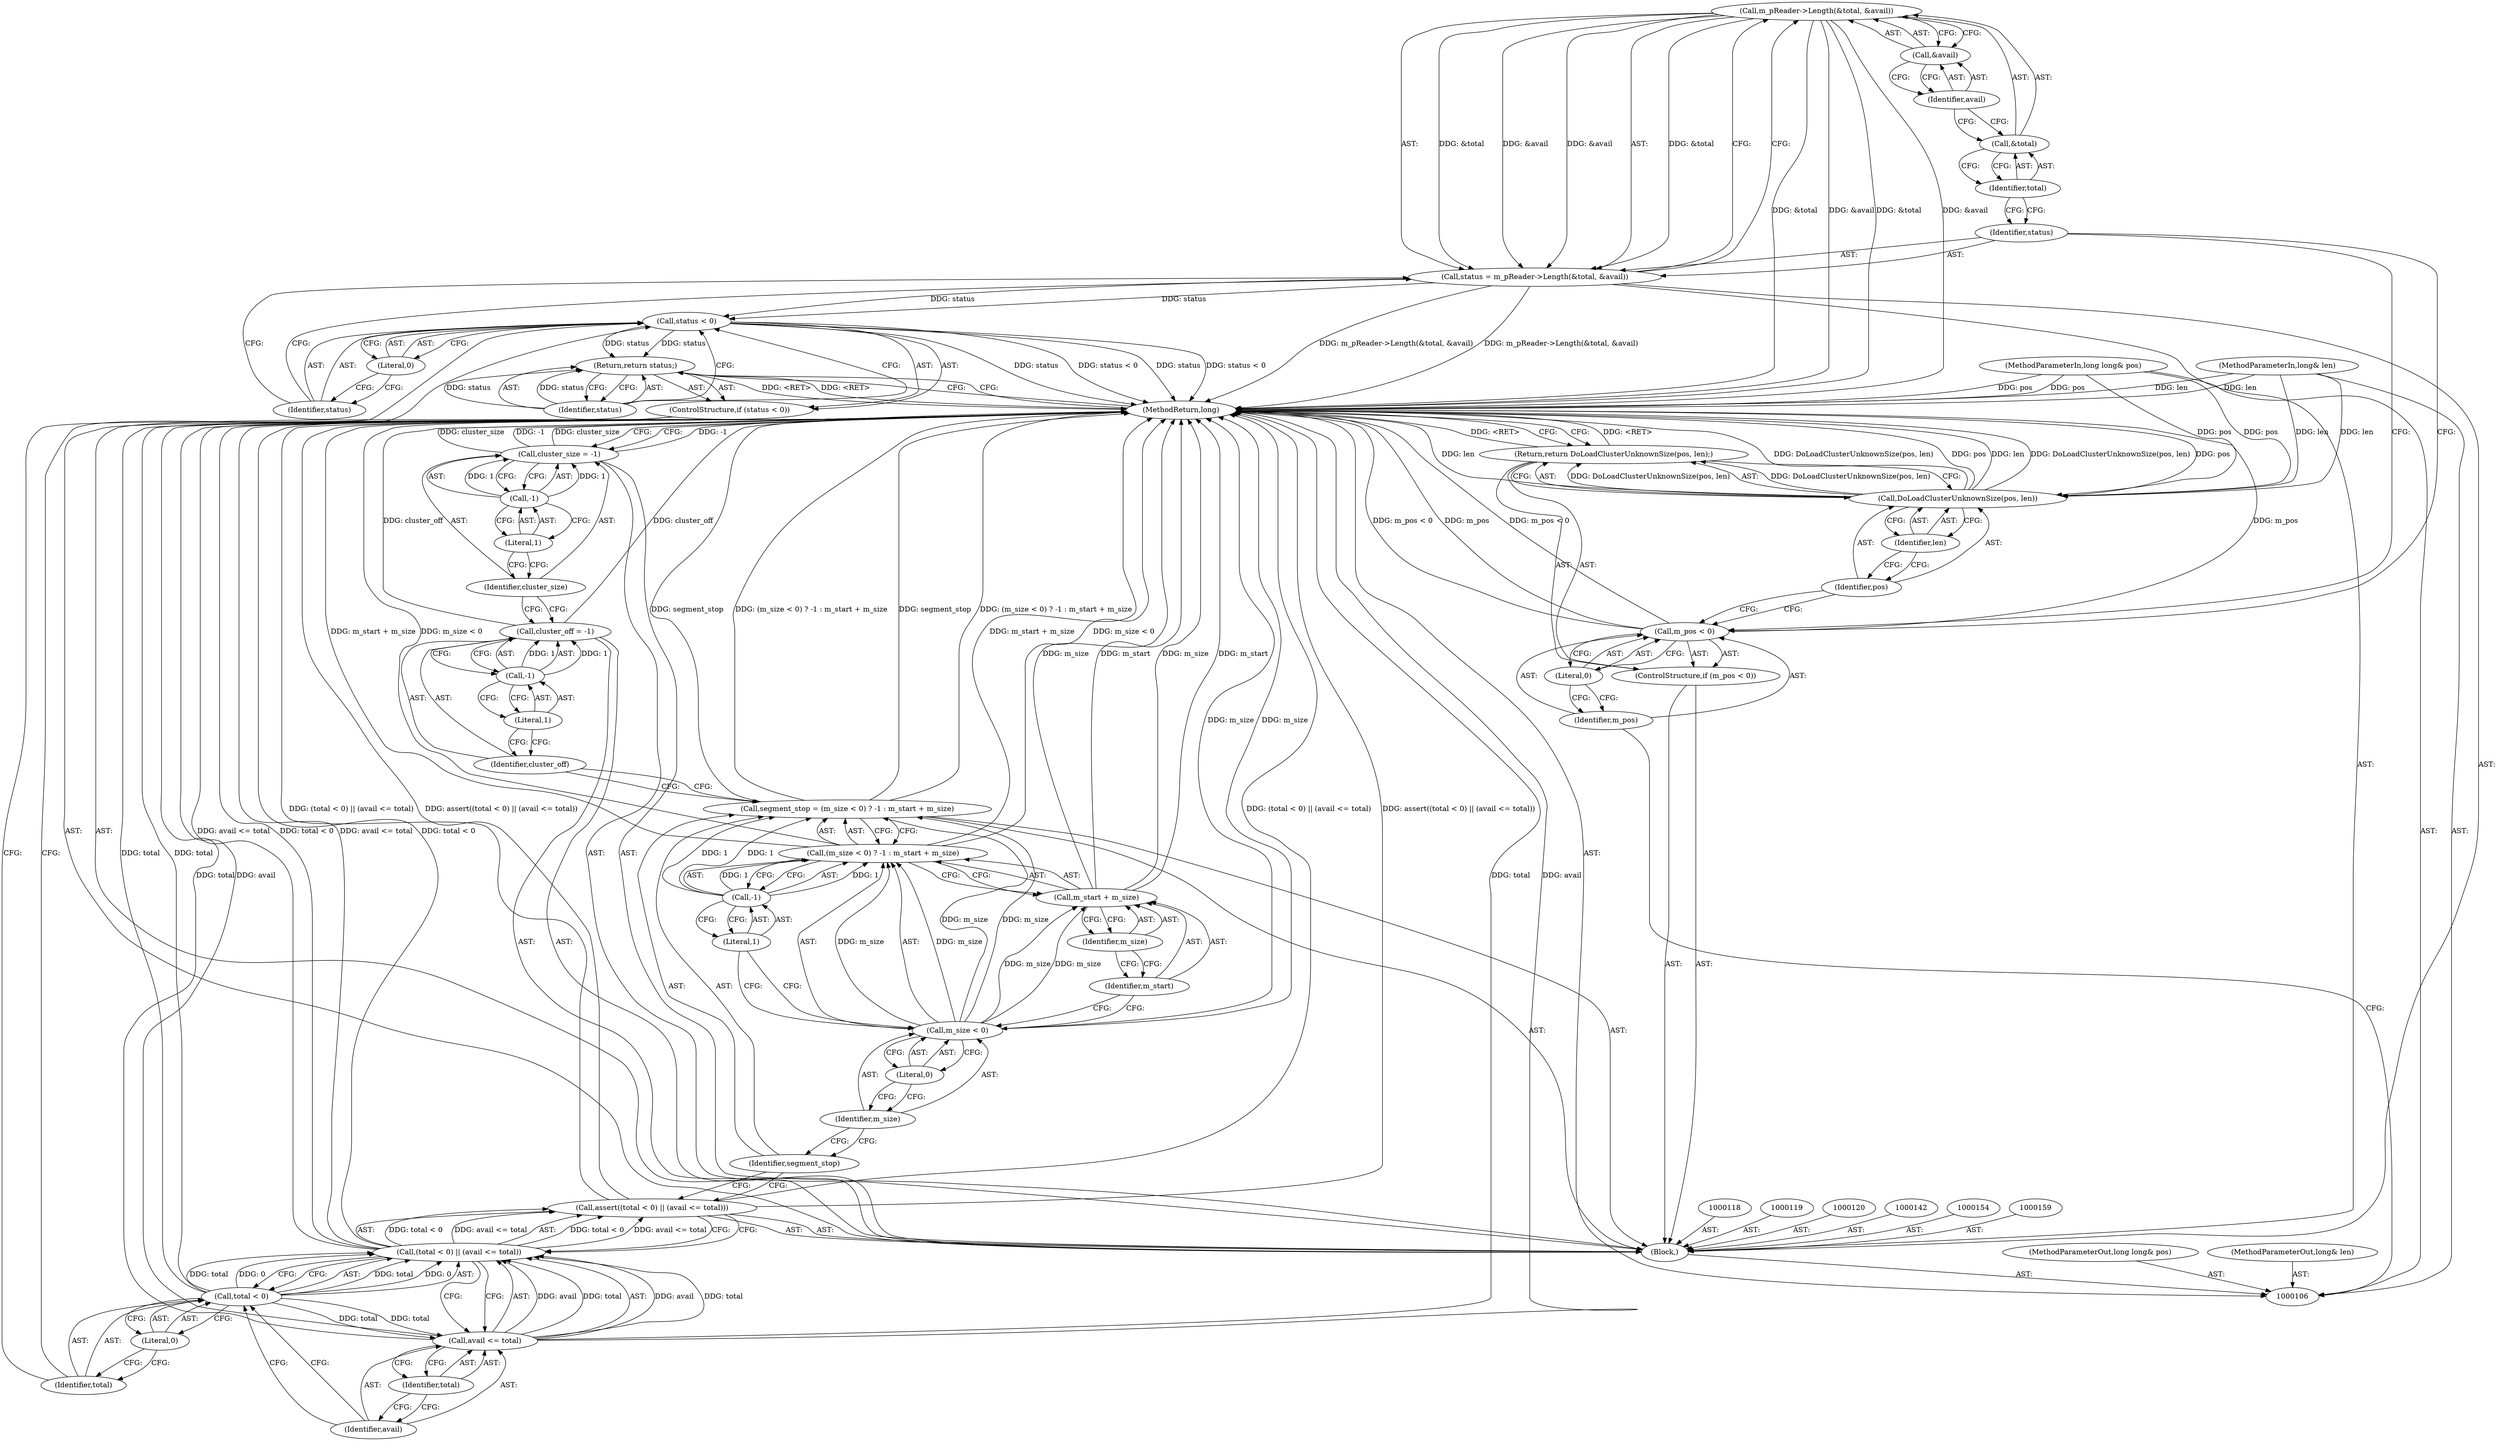 digraph "0_Android_04839626ed859623901ebd3a5fd483982186b59d_158" {
"1000123" [label="(Call,m_pReader->Length(&total, &avail))"];
"1000124" [label="(Call,&total)"];
"1000125" [label="(Identifier,total)"];
"1000126" [label="(Call,&avail)"];
"1000127" [label="(Identifier,avail)"];
"1000121" [label="(Call,status = m_pReader->Length(&total, &avail))"];
"1000122" [label="(Identifier,status)"];
"1000131" [label="(Literal,0)"];
"1000128" [label="(ControlStructure,if (status < 0))"];
"1000129" [label="(Call,status < 0)"];
"1000130" [label="(Identifier,status)"];
"1000133" [label="(Identifier,status)"];
"1000132" [label="(Return,return status;)"];
"1000136" [label="(Call,total < 0)"];
"1000137" [label="(Identifier,total)"];
"1000138" [label="(Literal,0)"];
"1000134" [label="(Call,assert((total < 0) || (avail <= total)))"];
"1000139" [label="(Call,avail <= total)"];
"1000140" [label="(Identifier,avail)"];
"1000141" [label="(Identifier,total)"];
"1000135" [label="(Call,(total < 0) || (avail <= total))"];
"1000143" [label="(Call,segment_stop = (m_size < 0) ? -1 : m_start + m_size)"];
"1000144" [label="(Identifier,segment_stop)"];
"1000145" [label="(Call,(m_size < 0) ? -1 : m_start + m_size)"];
"1000146" [label="(Call,m_size < 0)"];
"1000147" [label="(Identifier,m_size)"];
"1000148" [label="(Literal,0)"];
"1000149" [label="(Call,-1)"];
"1000150" [label="(Literal,1)"];
"1000151" [label="(Call,m_start + m_size)"];
"1000152" [label="(Identifier,m_start)"];
"1000153" [label="(Identifier,m_size)"];
"1000155" [label="(Call,cluster_off = -1)"];
"1000156" [label="(Identifier,cluster_off)"];
"1000157" [label="(Call,-1)"];
"1000158" [label="(Literal,1)"];
"1000160" [label="(Call,cluster_size = -1)"];
"1000161" [label="(Identifier,cluster_size)"];
"1000162" [label="(Call,-1)"];
"1000163" [label="(Literal,1)"];
"1000164" [label="(MethodReturn,long)"];
"1000107" [label="(MethodParameterIn,long long& pos)"];
"1000227" [label="(MethodParameterOut,long long& pos)"];
"1000108" [label="(MethodParameterIn,long& len)"];
"1000228" [label="(MethodParameterOut,long& len)"];
"1000109" [label="(Block,)"];
"1000113" [label="(Literal,0)"];
"1000110" [label="(ControlStructure,if (m_pos < 0))"];
"1000111" [label="(Call,m_pos < 0)"];
"1000112" [label="(Identifier,m_pos)"];
"1000115" [label="(Call,DoLoadClusterUnknownSize(pos, len))"];
"1000116" [label="(Identifier,pos)"];
"1000114" [label="(Return,return DoLoadClusterUnknownSize(pos, len);)"];
"1000117" [label="(Identifier,len)"];
"1000123" -> "1000121"  [label="AST: "];
"1000123" -> "1000126"  [label="CFG: "];
"1000124" -> "1000123"  [label="AST: "];
"1000126" -> "1000123"  [label="AST: "];
"1000121" -> "1000123"  [label="CFG: "];
"1000123" -> "1000164"  [label="DDG: &total"];
"1000123" -> "1000164"  [label="DDG: &avail"];
"1000123" -> "1000121"  [label="DDG: &total"];
"1000123" -> "1000121"  [label="DDG: &avail"];
"1000124" -> "1000123"  [label="AST: "];
"1000124" -> "1000125"  [label="CFG: "];
"1000125" -> "1000124"  [label="AST: "];
"1000127" -> "1000124"  [label="CFG: "];
"1000125" -> "1000124"  [label="AST: "];
"1000125" -> "1000122"  [label="CFG: "];
"1000124" -> "1000125"  [label="CFG: "];
"1000126" -> "1000123"  [label="AST: "];
"1000126" -> "1000127"  [label="CFG: "];
"1000127" -> "1000126"  [label="AST: "];
"1000123" -> "1000126"  [label="CFG: "];
"1000127" -> "1000126"  [label="AST: "];
"1000127" -> "1000124"  [label="CFG: "];
"1000126" -> "1000127"  [label="CFG: "];
"1000121" -> "1000109"  [label="AST: "];
"1000121" -> "1000123"  [label="CFG: "];
"1000122" -> "1000121"  [label="AST: "];
"1000123" -> "1000121"  [label="AST: "];
"1000130" -> "1000121"  [label="CFG: "];
"1000121" -> "1000164"  [label="DDG: m_pReader->Length(&total, &avail)"];
"1000123" -> "1000121"  [label="DDG: &total"];
"1000123" -> "1000121"  [label="DDG: &avail"];
"1000121" -> "1000129"  [label="DDG: status"];
"1000122" -> "1000121"  [label="AST: "];
"1000122" -> "1000111"  [label="CFG: "];
"1000125" -> "1000122"  [label="CFG: "];
"1000131" -> "1000129"  [label="AST: "];
"1000131" -> "1000130"  [label="CFG: "];
"1000129" -> "1000131"  [label="CFG: "];
"1000128" -> "1000109"  [label="AST: "];
"1000129" -> "1000128"  [label="AST: "];
"1000132" -> "1000128"  [label="AST: "];
"1000129" -> "1000128"  [label="AST: "];
"1000129" -> "1000131"  [label="CFG: "];
"1000130" -> "1000129"  [label="AST: "];
"1000131" -> "1000129"  [label="AST: "];
"1000133" -> "1000129"  [label="CFG: "];
"1000137" -> "1000129"  [label="CFG: "];
"1000129" -> "1000164"  [label="DDG: status"];
"1000129" -> "1000164"  [label="DDG: status < 0"];
"1000121" -> "1000129"  [label="DDG: status"];
"1000129" -> "1000132"  [label="DDG: status"];
"1000130" -> "1000129"  [label="AST: "];
"1000130" -> "1000121"  [label="CFG: "];
"1000131" -> "1000130"  [label="CFG: "];
"1000133" -> "1000132"  [label="AST: "];
"1000133" -> "1000129"  [label="CFG: "];
"1000132" -> "1000133"  [label="CFG: "];
"1000133" -> "1000132"  [label="DDG: status"];
"1000132" -> "1000128"  [label="AST: "];
"1000132" -> "1000133"  [label="CFG: "];
"1000133" -> "1000132"  [label="AST: "];
"1000164" -> "1000132"  [label="CFG: "];
"1000132" -> "1000164"  [label="DDG: <RET>"];
"1000133" -> "1000132"  [label="DDG: status"];
"1000129" -> "1000132"  [label="DDG: status"];
"1000136" -> "1000135"  [label="AST: "];
"1000136" -> "1000138"  [label="CFG: "];
"1000137" -> "1000136"  [label="AST: "];
"1000138" -> "1000136"  [label="AST: "];
"1000140" -> "1000136"  [label="CFG: "];
"1000135" -> "1000136"  [label="CFG: "];
"1000136" -> "1000164"  [label="DDG: total"];
"1000136" -> "1000135"  [label="DDG: total"];
"1000136" -> "1000135"  [label="DDG: 0"];
"1000136" -> "1000139"  [label="DDG: total"];
"1000137" -> "1000136"  [label="AST: "];
"1000137" -> "1000129"  [label="CFG: "];
"1000138" -> "1000137"  [label="CFG: "];
"1000138" -> "1000136"  [label="AST: "];
"1000138" -> "1000137"  [label="CFG: "];
"1000136" -> "1000138"  [label="CFG: "];
"1000134" -> "1000109"  [label="AST: "];
"1000134" -> "1000135"  [label="CFG: "];
"1000135" -> "1000134"  [label="AST: "];
"1000144" -> "1000134"  [label="CFG: "];
"1000134" -> "1000164"  [label="DDG: (total < 0) || (avail <= total)"];
"1000134" -> "1000164"  [label="DDG: assert((total < 0) || (avail <= total))"];
"1000135" -> "1000134"  [label="DDG: total < 0"];
"1000135" -> "1000134"  [label="DDG: avail <= total"];
"1000139" -> "1000135"  [label="AST: "];
"1000139" -> "1000141"  [label="CFG: "];
"1000140" -> "1000139"  [label="AST: "];
"1000141" -> "1000139"  [label="AST: "];
"1000135" -> "1000139"  [label="CFG: "];
"1000139" -> "1000164"  [label="DDG: total"];
"1000139" -> "1000164"  [label="DDG: avail"];
"1000139" -> "1000135"  [label="DDG: avail"];
"1000139" -> "1000135"  [label="DDG: total"];
"1000136" -> "1000139"  [label="DDG: total"];
"1000140" -> "1000139"  [label="AST: "];
"1000140" -> "1000136"  [label="CFG: "];
"1000141" -> "1000140"  [label="CFG: "];
"1000141" -> "1000139"  [label="AST: "];
"1000141" -> "1000140"  [label="CFG: "];
"1000139" -> "1000141"  [label="CFG: "];
"1000135" -> "1000134"  [label="AST: "];
"1000135" -> "1000136"  [label="CFG: "];
"1000135" -> "1000139"  [label="CFG: "];
"1000136" -> "1000135"  [label="AST: "];
"1000139" -> "1000135"  [label="AST: "];
"1000134" -> "1000135"  [label="CFG: "];
"1000135" -> "1000164"  [label="DDG: avail <= total"];
"1000135" -> "1000164"  [label="DDG: total < 0"];
"1000135" -> "1000134"  [label="DDG: total < 0"];
"1000135" -> "1000134"  [label="DDG: avail <= total"];
"1000136" -> "1000135"  [label="DDG: total"];
"1000136" -> "1000135"  [label="DDG: 0"];
"1000139" -> "1000135"  [label="DDG: avail"];
"1000139" -> "1000135"  [label="DDG: total"];
"1000143" -> "1000109"  [label="AST: "];
"1000143" -> "1000145"  [label="CFG: "];
"1000144" -> "1000143"  [label="AST: "];
"1000145" -> "1000143"  [label="AST: "];
"1000156" -> "1000143"  [label="CFG: "];
"1000143" -> "1000164"  [label="DDG: segment_stop"];
"1000143" -> "1000164"  [label="DDG: (m_size < 0) ? -1 : m_start + m_size"];
"1000149" -> "1000143"  [label="DDG: 1"];
"1000146" -> "1000143"  [label="DDG: m_size"];
"1000144" -> "1000143"  [label="AST: "];
"1000144" -> "1000134"  [label="CFG: "];
"1000147" -> "1000144"  [label="CFG: "];
"1000145" -> "1000143"  [label="AST: "];
"1000145" -> "1000149"  [label="CFG: "];
"1000145" -> "1000151"  [label="CFG: "];
"1000146" -> "1000145"  [label="AST: "];
"1000149" -> "1000145"  [label="AST: "];
"1000151" -> "1000145"  [label="AST: "];
"1000143" -> "1000145"  [label="CFG: "];
"1000145" -> "1000164"  [label="DDG: m_start + m_size"];
"1000145" -> "1000164"  [label="DDG: m_size < 0"];
"1000149" -> "1000145"  [label="DDG: 1"];
"1000146" -> "1000145"  [label="DDG: m_size"];
"1000146" -> "1000145"  [label="AST: "];
"1000146" -> "1000148"  [label="CFG: "];
"1000147" -> "1000146"  [label="AST: "];
"1000148" -> "1000146"  [label="AST: "];
"1000150" -> "1000146"  [label="CFG: "];
"1000152" -> "1000146"  [label="CFG: "];
"1000146" -> "1000164"  [label="DDG: m_size"];
"1000146" -> "1000143"  [label="DDG: m_size"];
"1000146" -> "1000145"  [label="DDG: m_size"];
"1000146" -> "1000151"  [label="DDG: m_size"];
"1000147" -> "1000146"  [label="AST: "];
"1000147" -> "1000144"  [label="CFG: "];
"1000148" -> "1000147"  [label="CFG: "];
"1000148" -> "1000146"  [label="AST: "];
"1000148" -> "1000147"  [label="CFG: "];
"1000146" -> "1000148"  [label="CFG: "];
"1000149" -> "1000145"  [label="AST: "];
"1000149" -> "1000150"  [label="CFG: "];
"1000150" -> "1000149"  [label="AST: "];
"1000145" -> "1000149"  [label="CFG: "];
"1000149" -> "1000143"  [label="DDG: 1"];
"1000149" -> "1000145"  [label="DDG: 1"];
"1000150" -> "1000149"  [label="AST: "];
"1000150" -> "1000146"  [label="CFG: "];
"1000149" -> "1000150"  [label="CFG: "];
"1000151" -> "1000145"  [label="AST: "];
"1000151" -> "1000153"  [label="CFG: "];
"1000152" -> "1000151"  [label="AST: "];
"1000153" -> "1000151"  [label="AST: "];
"1000145" -> "1000151"  [label="CFG: "];
"1000151" -> "1000164"  [label="DDG: m_size"];
"1000151" -> "1000164"  [label="DDG: m_start"];
"1000146" -> "1000151"  [label="DDG: m_size"];
"1000152" -> "1000151"  [label="AST: "];
"1000152" -> "1000146"  [label="CFG: "];
"1000153" -> "1000152"  [label="CFG: "];
"1000153" -> "1000151"  [label="AST: "];
"1000153" -> "1000152"  [label="CFG: "];
"1000151" -> "1000153"  [label="CFG: "];
"1000155" -> "1000109"  [label="AST: "];
"1000155" -> "1000157"  [label="CFG: "];
"1000156" -> "1000155"  [label="AST: "];
"1000157" -> "1000155"  [label="AST: "];
"1000161" -> "1000155"  [label="CFG: "];
"1000155" -> "1000164"  [label="DDG: cluster_off"];
"1000157" -> "1000155"  [label="DDG: 1"];
"1000156" -> "1000155"  [label="AST: "];
"1000156" -> "1000143"  [label="CFG: "];
"1000158" -> "1000156"  [label="CFG: "];
"1000157" -> "1000155"  [label="AST: "];
"1000157" -> "1000158"  [label="CFG: "];
"1000158" -> "1000157"  [label="AST: "];
"1000155" -> "1000157"  [label="CFG: "];
"1000157" -> "1000155"  [label="DDG: 1"];
"1000158" -> "1000157"  [label="AST: "];
"1000158" -> "1000156"  [label="CFG: "];
"1000157" -> "1000158"  [label="CFG: "];
"1000160" -> "1000109"  [label="AST: "];
"1000160" -> "1000162"  [label="CFG: "];
"1000161" -> "1000160"  [label="AST: "];
"1000162" -> "1000160"  [label="AST: "];
"1000164" -> "1000160"  [label="CFG: "];
"1000160" -> "1000164"  [label="DDG: -1"];
"1000160" -> "1000164"  [label="DDG: cluster_size"];
"1000162" -> "1000160"  [label="DDG: 1"];
"1000161" -> "1000160"  [label="AST: "];
"1000161" -> "1000155"  [label="CFG: "];
"1000163" -> "1000161"  [label="CFG: "];
"1000162" -> "1000160"  [label="AST: "];
"1000162" -> "1000163"  [label="CFG: "];
"1000163" -> "1000162"  [label="AST: "];
"1000160" -> "1000162"  [label="CFG: "];
"1000162" -> "1000160"  [label="DDG: 1"];
"1000163" -> "1000162"  [label="AST: "];
"1000163" -> "1000161"  [label="CFG: "];
"1000162" -> "1000163"  [label="CFG: "];
"1000164" -> "1000106"  [label="AST: "];
"1000164" -> "1000114"  [label="CFG: "];
"1000164" -> "1000132"  [label="CFG: "];
"1000164" -> "1000160"  [label="CFG: "];
"1000132" -> "1000164"  [label="DDG: <RET>"];
"1000115" -> "1000164"  [label="DDG: len"];
"1000115" -> "1000164"  [label="DDG: DoLoadClusterUnknownSize(pos, len)"];
"1000115" -> "1000164"  [label="DDG: pos"];
"1000108" -> "1000164"  [label="DDG: len"];
"1000151" -> "1000164"  [label="DDG: m_size"];
"1000151" -> "1000164"  [label="DDG: m_start"];
"1000111" -> "1000164"  [label="DDG: m_pos"];
"1000111" -> "1000164"  [label="DDG: m_pos < 0"];
"1000134" -> "1000164"  [label="DDG: (total < 0) || (avail <= total)"];
"1000134" -> "1000164"  [label="DDG: assert((total < 0) || (avail <= total))"];
"1000155" -> "1000164"  [label="DDG: cluster_off"];
"1000136" -> "1000164"  [label="DDG: total"];
"1000123" -> "1000164"  [label="DDG: &total"];
"1000123" -> "1000164"  [label="DDG: &avail"];
"1000129" -> "1000164"  [label="DDG: status"];
"1000129" -> "1000164"  [label="DDG: status < 0"];
"1000107" -> "1000164"  [label="DDG: pos"];
"1000145" -> "1000164"  [label="DDG: m_start + m_size"];
"1000145" -> "1000164"  [label="DDG: m_size < 0"];
"1000121" -> "1000164"  [label="DDG: m_pReader->Length(&total, &avail)"];
"1000139" -> "1000164"  [label="DDG: total"];
"1000139" -> "1000164"  [label="DDG: avail"];
"1000135" -> "1000164"  [label="DDG: avail <= total"];
"1000135" -> "1000164"  [label="DDG: total < 0"];
"1000143" -> "1000164"  [label="DDG: segment_stop"];
"1000143" -> "1000164"  [label="DDG: (m_size < 0) ? -1 : m_start + m_size"];
"1000160" -> "1000164"  [label="DDG: -1"];
"1000160" -> "1000164"  [label="DDG: cluster_size"];
"1000146" -> "1000164"  [label="DDG: m_size"];
"1000114" -> "1000164"  [label="DDG: <RET>"];
"1000107" -> "1000106"  [label="AST: "];
"1000107" -> "1000164"  [label="DDG: pos"];
"1000107" -> "1000115"  [label="DDG: pos"];
"1000227" -> "1000106"  [label="AST: "];
"1000108" -> "1000106"  [label="AST: "];
"1000108" -> "1000164"  [label="DDG: len"];
"1000108" -> "1000115"  [label="DDG: len"];
"1000228" -> "1000106"  [label="AST: "];
"1000109" -> "1000106"  [label="AST: "];
"1000110" -> "1000109"  [label="AST: "];
"1000118" -> "1000109"  [label="AST: "];
"1000119" -> "1000109"  [label="AST: "];
"1000120" -> "1000109"  [label="AST: "];
"1000121" -> "1000109"  [label="AST: "];
"1000128" -> "1000109"  [label="AST: "];
"1000134" -> "1000109"  [label="AST: "];
"1000142" -> "1000109"  [label="AST: "];
"1000143" -> "1000109"  [label="AST: "];
"1000154" -> "1000109"  [label="AST: "];
"1000155" -> "1000109"  [label="AST: "];
"1000159" -> "1000109"  [label="AST: "];
"1000160" -> "1000109"  [label="AST: "];
"1000113" -> "1000111"  [label="AST: "];
"1000113" -> "1000112"  [label="CFG: "];
"1000111" -> "1000113"  [label="CFG: "];
"1000110" -> "1000109"  [label="AST: "];
"1000111" -> "1000110"  [label="AST: "];
"1000114" -> "1000110"  [label="AST: "];
"1000111" -> "1000110"  [label="AST: "];
"1000111" -> "1000113"  [label="CFG: "];
"1000112" -> "1000111"  [label="AST: "];
"1000113" -> "1000111"  [label="AST: "];
"1000116" -> "1000111"  [label="CFG: "];
"1000122" -> "1000111"  [label="CFG: "];
"1000111" -> "1000164"  [label="DDG: m_pos"];
"1000111" -> "1000164"  [label="DDG: m_pos < 0"];
"1000112" -> "1000111"  [label="AST: "];
"1000112" -> "1000106"  [label="CFG: "];
"1000113" -> "1000112"  [label="CFG: "];
"1000115" -> "1000114"  [label="AST: "];
"1000115" -> "1000117"  [label="CFG: "];
"1000116" -> "1000115"  [label="AST: "];
"1000117" -> "1000115"  [label="AST: "];
"1000114" -> "1000115"  [label="CFG: "];
"1000115" -> "1000164"  [label="DDG: len"];
"1000115" -> "1000164"  [label="DDG: DoLoadClusterUnknownSize(pos, len)"];
"1000115" -> "1000164"  [label="DDG: pos"];
"1000115" -> "1000114"  [label="DDG: DoLoadClusterUnknownSize(pos, len)"];
"1000107" -> "1000115"  [label="DDG: pos"];
"1000108" -> "1000115"  [label="DDG: len"];
"1000116" -> "1000115"  [label="AST: "];
"1000116" -> "1000111"  [label="CFG: "];
"1000117" -> "1000116"  [label="CFG: "];
"1000114" -> "1000110"  [label="AST: "];
"1000114" -> "1000115"  [label="CFG: "];
"1000115" -> "1000114"  [label="AST: "];
"1000164" -> "1000114"  [label="CFG: "];
"1000114" -> "1000164"  [label="DDG: <RET>"];
"1000115" -> "1000114"  [label="DDG: DoLoadClusterUnknownSize(pos, len)"];
"1000117" -> "1000115"  [label="AST: "];
"1000117" -> "1000116"  [label="CFG: "];
"1000115" -> "1000117"  [label="CFG: "];
}
